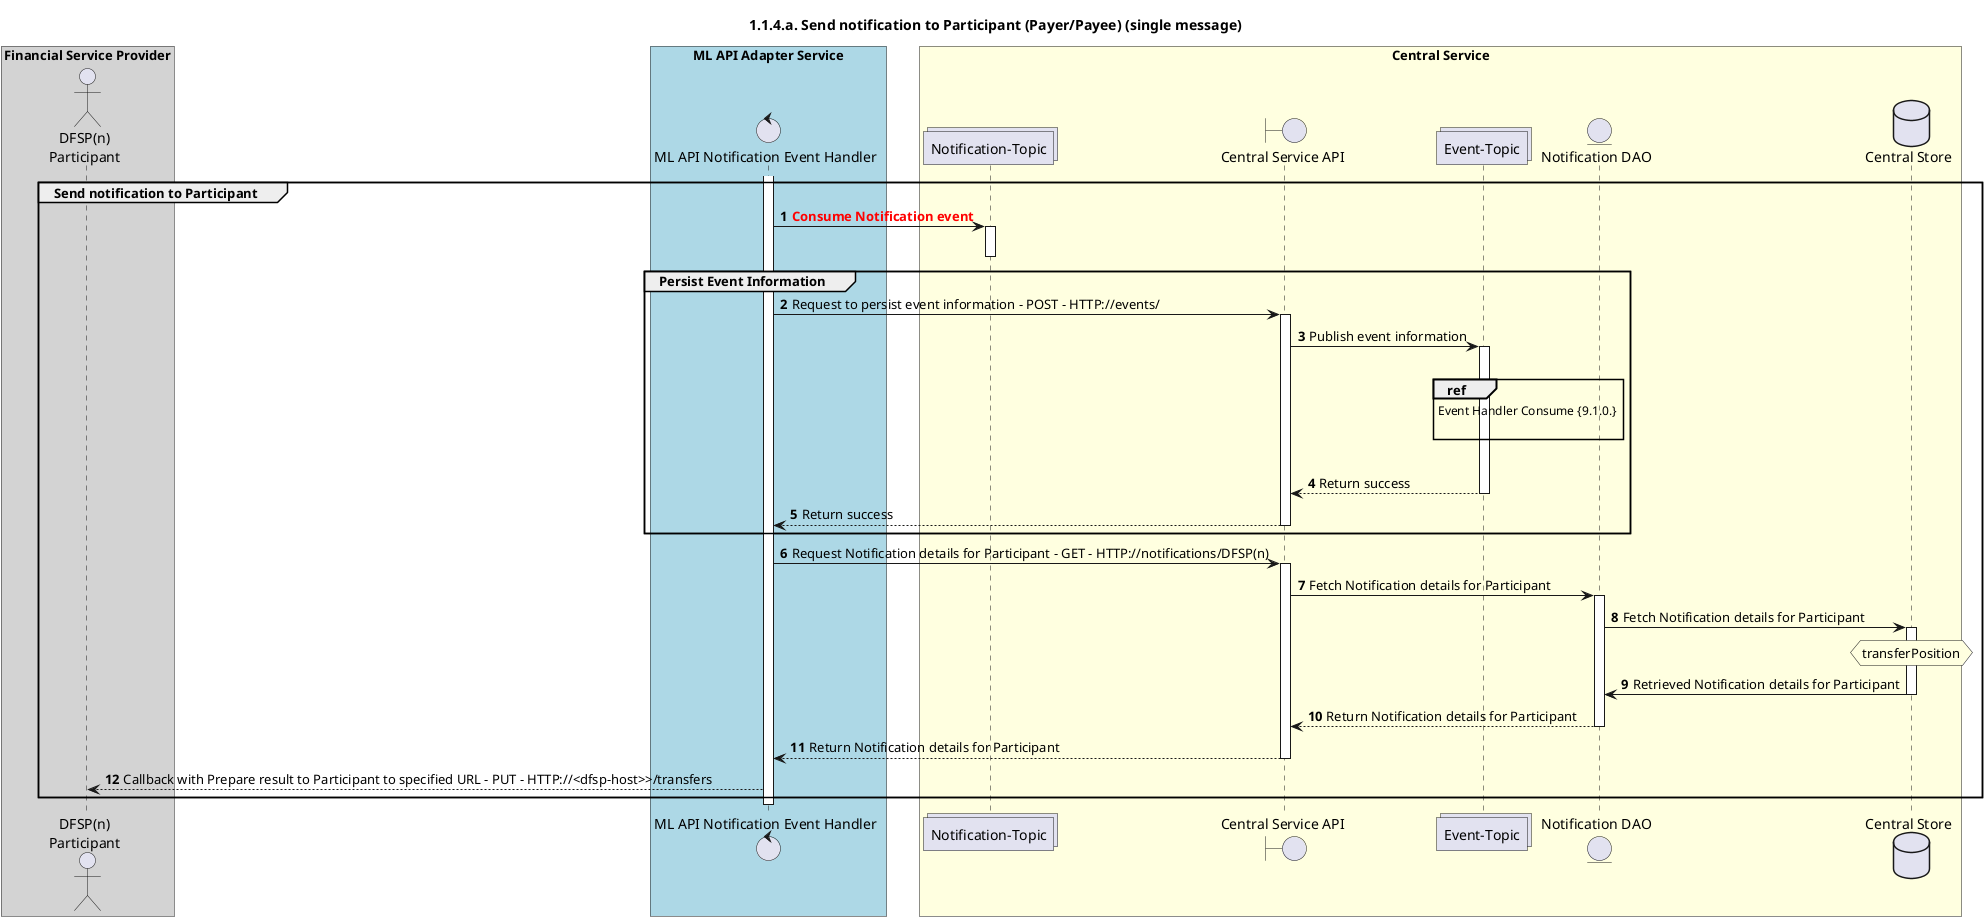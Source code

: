 @startuml
' declate title
title 1.1.4.a. Send notification to Participant (Payer/Payee) (single message)

autonumber

' Actor Keys:
'   boundary - APIs/Interfaces, etc
'   collections - Kafka Topics
'   control - Kafka Consumers
'   entity - Database Access Objects
'   database - Database Persistance Store

' declare actors
actor "DFSP(n)\nParticipant" as DFSP
control "ML API Notification Event Handler" as NOTIFY_HANDLER
boundary "Central Service API" as CSAPI
collections "Notification-Topic" as TOPIC_NOTIFICATIONS
collections "Event-Topic" as TOPIC_EVENTS
entity "Notification DAO" as NOTIFY_DAO
database "Central Store" as DB

box "Financial Service Provider" #lightGray
	participant DFSP
end box

box "ML API Adapter Service" #LightBlue
	participant NOTIFY_HANDLER
end box

box "Central Service" #LightYellow
participant TOPIC_NOTIFICATIONS
    participant CSAPI
    participant TOPIC_EVENTS
    participant NOTIFY_DAO
    participant DB
end box

' start flow
activate NOTIFY_HANDLER
group Send notification to Participant
    TOPIC_NOTIFICATIONS <- NOTIFY_HANDLER: <color #FF0000>**Consume Notification event**</color>
    activate TOPIC_NOTIFICATIONS
    deactivate TOPIC_NOTIFICATIONS

    group Persist Event Information
        NOTIFY_HANDLER -> CSAPI: Request to persist event information - POST - HTTP://events/
        activate CSAPI
        CSAPI -> TOPIC_EVENTS: Publish event information
        activate TOPIC_EVENTS
        |||
        ref over TOPIC_EVENTS :  Event Handler Consume {9.1.0.} \n
        |||
        TOPIC_EVENTS --> CSAPI: Return success
        deactivate TOPIC_EVENTS
        CSAPI --> NOTIFY_HANDLER: Return success
        deactivate CSAPI
    end
    NOTIFY_HANDLER -> CSAPI: Request Notification details for Participant - GET - HTTP://notifications/DFSP(n)
    activate CSAPI
    CSAPI -> NOTIFY_DAO: Fetch Notification details for Participant
    activate NOTIFY_DAO
    NOTIFY_DAO -> DB: Fetch Notification details for Participant
    activate DB
    hnote over DB #lightyellow
        transferPosition
    end note
    DB -> NOTIFY_DAO: Retrieved Notification details for Participant
    deactivate DB
    NOTIFY_DAO --> CSAPI: Return Notification details for Participant
    deactivate NOTIFY_DAO
    CSAPI --> NOTIFY_HANDLER: Return Notification details for Participant
    deactivate CSAPI
    NOTIFY_HANDLER --> DFSP: Callback with Prepare result to Participant to specified URL - PUT - HTTP://<dfsp-host>>/transfers
end
deactivate NOTIFY_HANDLER
@enduml
